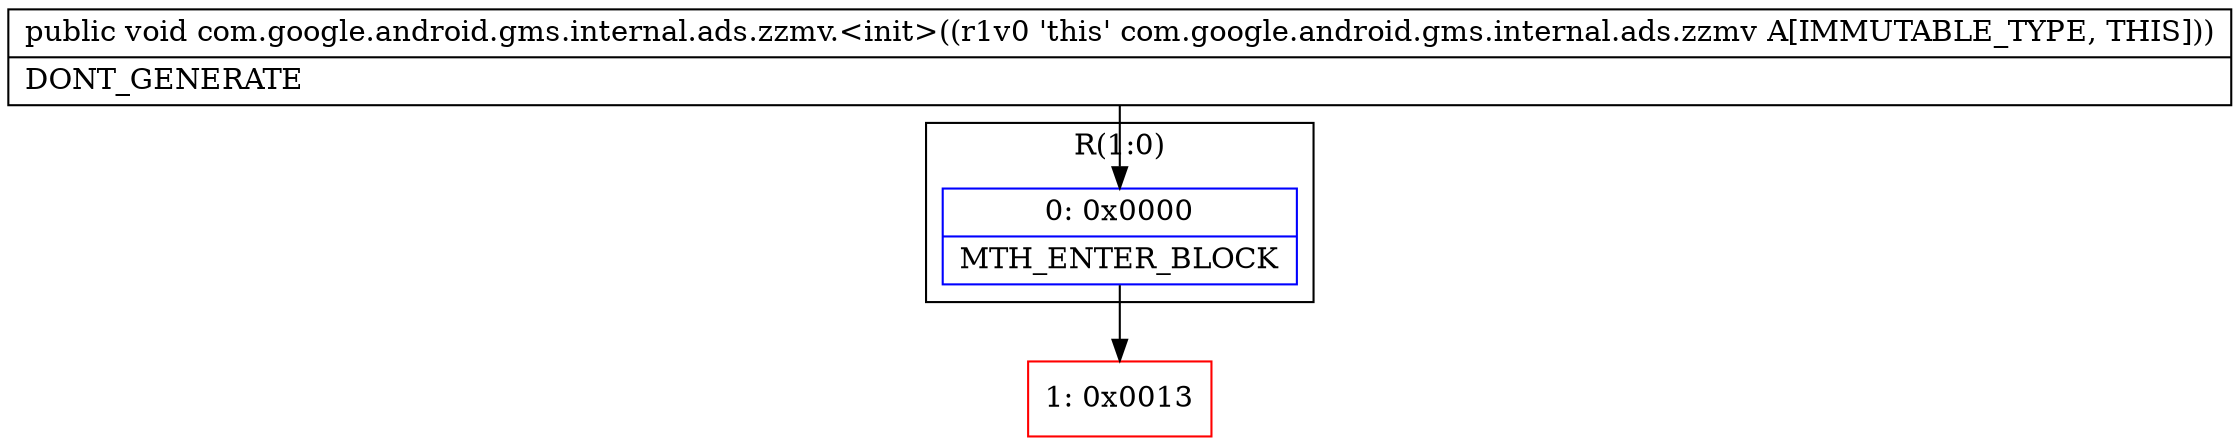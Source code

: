 digraph "CFG forcom.google.android.gms.internal.ads.zzmv.\<init\>()V" {
subgraph cluster_Region_273951132 {
label = "R(1:0)";
node [shape=record,color=blue];
Node_0 [shape=record,label="{0\:\ 0x0000|MTH_ENTER_BLOCK\l}"];
}
Node_1 [shape=record,color=red,label="{1\:\ 0x0013}"];
MethodNode[shape=record,label="{public void com.google.android.gms.internal.ads.zzmv.\<init\>((r1v0 'this' com.google.android.gms.internal.ads.zzmv A[IMMUTABLE_TYPE, THIS]))  | DONT_GENERATE\l}"];
MethodNode -> Node_0;
Node_0 -> Node_1;
}

